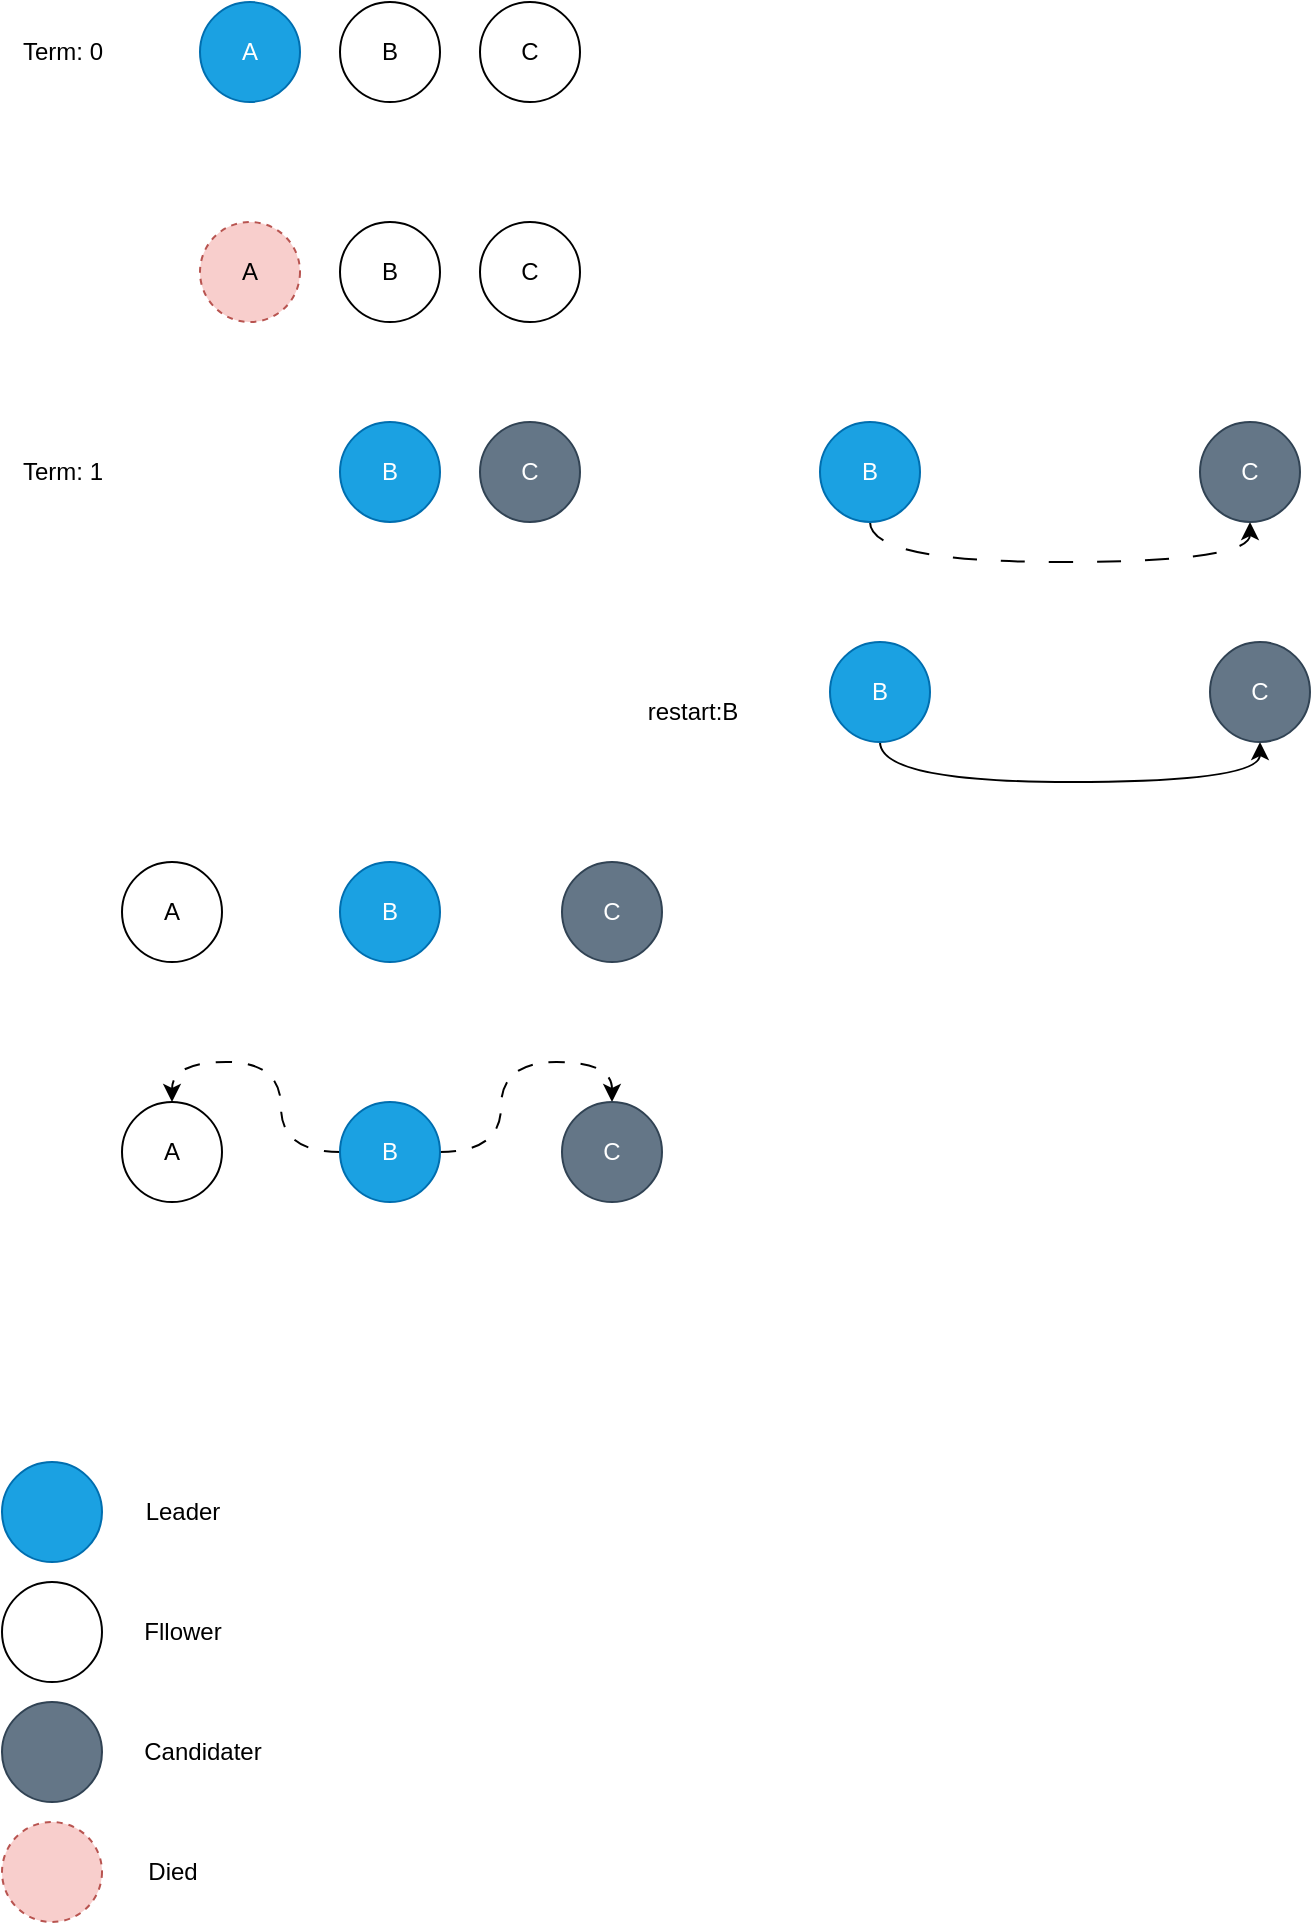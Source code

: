 <mxfile version="24.7.5">
  <diagram name="第 1 页" id="hQhPlllKWZ8or12XrppZ">
    <mxGraphModel dx="714" dy="418" grid="1" gridSize="10" guides="1" tooltips="1" connect="1" arrows="1" fold="1" page="1" pageScale="1" pageWidth="827" pageHeight="1169" math="0" shadow="0">
      <root>
        <mxCell id="0" />
        <mxCell id="1" parent="0" />
        <mxCell id="Al4xWxin7nZ0YrdE6kUw-1" value="A" style="ellipse;whiteSpace=wrap;html=1;aspect=fixed;fillColor=#1ba1e2;strokeColor=#006EAF;fontColor=#ffffff;" vertex="1" parent="1">
          <mxGeometry x="119" y="80" width="50" height="50" as="geometry" />
        </mxCell>
        <mxCell id="Al4xWxin7nZ0YrdE6kUw-2" value="B" style="ellipse;whiteSpace=wrap;html=1;aspect=fixed;" vertex="1" parent="1">
          <mxGeometry x="189" y="80" width="50" height="50" as="geometry" />
        </mxCell>
        <mxCell id="Al4xWxin7nZ0YrdE6kUw-3" value="C" style="ellipse;whiteSpace=wrap;html=1;aspect=fixed;" vertex="1" parent="1">
          <mxGeometry x="259" y="80" width="50" height="50" as="geometry" />
        </mxCell>
        <mxCell id="Al4xWxin7nZ0YrdE6kUw-5" value="A" style="ellipse;whiteSpace=wrap;html=1;aspect=fixed;fillColor=#f8cecc;strokeColor=#b85450;dashed=1;" vertex="1" parent="1">
          <mxGeometry x="119" y="190" width="50" height="50" as="geometry" />
        </mxCell>
        <mxCell id="Al4xWxin7nZ0YrdE6kUw-6" value="B" style="ellipse;whiteSpace=wrap;html=1;aspect=fixed;" vertex="1" parent="1">
          <mxGeometry x="189" y="190" width="50" height="50" as="geometry" />
        </mxCell>
        <mxCell id="Al4xWxin7nZ0YrdE6kUw-7" value="C" style="ellipse;whiteSpace=wrap;html=1;aspect=fixed;" vertex="1" parent="1">
          <mxGeometry x="259" y="190" width="50" height="50" as="geometry" />
        </mxCell>
        <mxCell id="Al4xWxin7nZ0YrdE6kUw-10" value="B" style="ellipse;whiteSpace=wrap;html=1;aspect=fixed;fillColor=#1ba1e2;fontColor=#ffffff;strokeColor=#006EAF;" vertex="1" parent="1">
          <mxGeometry x="189" y="290" width="50" height="50" as="geometry" />
        </mxCell>
        <mxCell id="Al4xWxin7nZ0YrdE6kUw-11" value="C" style="ellipse;whiteSpace=wrap;html=1;aspect=fixed;fillColor=#647687;fontColor=#ffffff;strokeColor=#314354;" vertex="1" parent="1">
          <mxGeometry x="259" y="290" width="50" height="50" as="geometry" />
        </mxCell>
        <mxCell id="Al4xWxin7nZ0YrdE6kUw-19" style="edgeStyle=orthogonalEdgeStyle;curved=1;rounded=0;orthogonalLoop=1;jettySize=auto;html=1;entryX=0.5;entryY=1;entryDx=0;entryDy=0;dashed=1;dashPattern=12 12;" edge="1" parent="1" source="Al4xWxin7nZ0YrdE6kUw-13" target="Al4xWxin7nZ0YrdE6kUw-15">
          <mxGeometry relative="1" as="geometry">
            <Array as="points">
              <mxPoint x="454" y="360" />
              <mxPoint x="644" y="360" />
            </Array>
          </mxGeometry>
        </mxCell>
        <mxCell id="Al4xWxin7nZ0YrdE6kUw-13" value="B" style="ellipse;whiteSpace=wrap;html=1;aspect=fixed;fillColor=#1ba1e2;fontColor=#ffffff;strokeColor=#006EAF;" vertex="1" parent="1">
          <mxGeometry x="429" y="290" width="50" height="50" as="geometry" />
        </mxCell>
        <mxCell id="Al4xWxin7nZ0YrdE6kUw-15" value="C" style="ellipse;whiteSpace=wrap;html=1;aspect=fixed;fillColor=#647687;fontColor=#ffffff;strokeColor=#314354;" vertex="1" parent="1">
          <mxGeometry x="619" y="290" width="50" height="50" as="geometry" />
        </mxCell>
        <mxCell id="Al4xWxin7nZ0YrdE6kUw-21" value="Term: 0" style="text;html=1;align=center;verticalAlign=middle;resizable=0;points=[];autosize=1;strokeColor=none;fillColor=none;" vertex="1" parent="1">
          <mxGeometry x="20" y="90" width="60" height="30" as="geometry" />
        </mxCell>
        <mxCell id="Al4xWxin7nZ0YrdE6kUw-22" value="Term: 1" style="text;html=1;align=center;verticalAlign=middle;resizable=0;points=[];autosize=1;strokeColor=none;fillColor=none;" vertex="1" parent="1">
          <mxGeometry x="20" y="300" width="60" height="30" as="geometry" />
        </mxCell>
        <mxCell id="Al4xWxin7nZ0YrdE6kUw-24" style="edgeStyle=orthogonalEdgeStyle;curved=1;rounded=0;orthogonalLoop=1;jettySize=auto;html=1;entryX=0.5;entryY=1;entryDx=0;entryDy=0;" edge="1" parent="1" source="Al4xWxin7nZ0YrdE6kUw-25" target="Al4xWxin7nZ0YrdE6kUw-27">
          <mxGeometry relative="1" as="geometry">
            <Array as="points">
              <mxPoint x="459" y="470" />
              <mxPoint x="649" y="470" />
            </Array>
          </mxGeometry>
        </mxCell>
        <mxCell id="Al4xWxin7nZ0YrdE6kUw-25" value="B" style="ellipse;whiteSpace=wrap;html=1;aspect=fixed;fillColor=#1ba1e2;fontColor=#ffffff;strokeColor=#006EAF;" vertex="1" parent="1">
          <mxGeometry x="434" y="400" width="50" height="50" as="geometry" />
        </mxCell>
        <mxCell id="Al4xWxin7nZ0YrdE6kUw-27" value="C" style="ellipse;whiteSpace=wrap;html=1;aspect=fixed;fillColor=#647687;fontColor=#ffffff;strokeColor=#314354;" vertex="1" parent="1">
          <mxGeometry x="624" y="400" width="50" height="50" as="geometry" />
        </mxCell>
        <mxCell id="Al4xWxin7nZ0YrdE6kUw-28" value="restart:B" style="text;html=1;align=center;verticalAlign=middle;resizable=0;points=[];autosize=1;strokeColor=none;fillColor=none;" vertex="1" parent="1">
          <mxGeometry x="330" y="420" width="70" height="30" as="geometry" />
        </mxCell>
        <mxCell id="Al4xWxin7nZ0YrdE6kUw-32" value="" style="ellipse;whiteSpace=wrap;html=1;aspect=fixed;fillColor=#1ba1e2;strokeColor=#006EAF;fontColor=#ffffff;" vertex="1" parent="1">
          <mxGeometry x="20" y="810" width="50" height="50" as="geometry" />
        </mxCell>
        <mxCell id="Al4xWxin7nZ0YrdE6kUw-33" value="Leader" style="text;html=1;align=center;verticalAlign=middle;resizable=0;points=[];autosize=1;strokeColor=none;fillColor=none;" vertex="1" parent="1">
          <mxGeometry x="80" y="820" width="60" height="30" as="geometry" />
        </mxCell>
        <mxCell id="Al4xWxin7nZ0YrdE6kUw-34" value="" style="ellipse;whiteSpace=wrap;html=1;aspect=fixed;" vertex="1" parent="1">
          <mxGeometry x="20" y="870" width="50" height="50" as="geometry" />
        </mxCell>
        <mxCell id="Al4xWxin7nZ0YrdE6kUw-35" value="Fllower" style="text;html=1;align=center;verticalAlign=middle;resizable=0;points=[];autosize=1;strokeColor=none;fillColor=none;" vertex="1" parent="1">
          <mxGeometry x="80" y="880" width="60" height="30" as="geometry" />
        </mxCell>
        <mxCell id="Al4xWxin7nZ0YrdE6kUw-36" value="" style="ellipse;whiteSpace=wrap;html=1;aspect=fixed;fillColor=#f8cecc;strokeColor=#b85450;dashed=1;" vertex="1" parent="1">
          <mxGeometry x="20" y="990" width="50" height="50" as="geometry" />
        </mxCell>
        <mxCell id="Al4xWxin7nZ0YrdE6kUw-37" value="Died" style="text;html=1;align=center;verticalAlign=middle;resizable=0;points=[];autosize=1;strokeColor=none;fillColor=none;" vertex="1" parent="1">
          <mxGeometry x="80" y="1000" width="50" height="30" as="geometry" />
        </mxCell>
        <mxCell id="Al4xWxin7nZ0YrdE6kUw-38" value="" style="ellipse;whiteSpace=wrap;html=1;aspect=fixed;fillColor=#647687;fontColor=#ffffff;strokeColor=#314354;" vertex="1" parent="1">
          <mxGeometry x="20" y="930" width="50" height="50" as="geometry" />
        </mxCell>
        <mxCell id="Al4xWxin7nZ0YrdE6kUw-39" value="Candidater" style="text;html=1;align=center;verticalAlign=middle;resizable=0;points=[];autosize=1;strokeColor=none;fillColor=none;" vertex="1" parent="1">
          <mxGeometry x="80" y="940" width="80" height="30" as="geometry" />
        </mxCell>
        <mxCell id="Al4xWxin7nZ0YrdE6kUw-40" value="B" style="ellipse;whiteSpace=wrap;html=1;aspect=fixed;fillColor=#1ba1e2;fontColor=#ffffff;strokeColor=#006EAF;" vertex="1" parent="1">
          <mxGeometry x="189" y="510" width="50" height="50" as="geometry" />
        </mxCell>
        <mxCell id="Al4xWxin7nZ0YrdE6kUw-41" value="C" style="ellipse;whiteSpace=wrap;html=1;aspect=fixed;fillColor=#647687;fontColor=#ffffff;strokeColor=#314354;" vertex="1" parent="1">
          <mxGeometry x="300" y="510" width="50" height="50" as="geometry" />
        </mxCell>
        <mxCell id="Al4xWxin7nZ0YrdE6kUw-42" value="A" style="ellipse;whiteSpace=wrap;html=1;aspect=fixed;" vertex="1" parent="1">
          <mxGeometry x="80" y="510" width="50" height="50" as="geometry" />
        </mxCell>
        <mxCell id="Al4xWxin7nZ0YrdE6kUw-46" style="edgeStyle=orthogonalEdgeStyle;curved=1;rounded=0;orthogonalLoop=1;jettySize=auto;html=1;entryX=0.5;entryY=0;entryDx=0;entryDy=0;dashed=1;dashPattern=8 8;" edge="1" parent="1" source="Al4xWxin7nZ0YrdE6kUw-43" target="Al4xWxin7nZ0YrdE6kUw-45">
          <mxGeometry relative="1" as="geometry" />
        </mxCell>
        <mxCell id="Al4xWxin7nZ0YrdE6kUw-47" style="edgeStyle=orthogonalEdgeStyle;curved=1;rounded=0;orthogonalLoop=1;jettySize=auto;html=1;entryX=0.5;entryY=0;entryDx=0;entryDy=0;dashed=1;dashPattern=8 8;" edge="1" parent="1" source="Al4xWxin7nZ0YrdE6kUw-43" target="Al4xWxin7nZ0YrdE6kUw-44">
          <mxGeometry relative="1" as="geometry" />
        </mxCell>
        <mxCell id="Al4xWxin7nZ0YrdE6kUw-43" value="B" style="ellipse;whiteSpace=wrap;html=1;aspect=fixed;fillColor=#1ba1e2;fontColor=#ffffff;strokeColor=#006EAF;" vertex="1" parent="1">
          <mxGeometry x="189" y="630" width="50" height="50" as="geometry" />
        </mxCell>
        <mxCell id="Al4xWxin7nZ0YrdE6kUw-44" value="C" style="ellipse;whiteSpace=wrap;html=1;aspect=fixed;fillColor=#647687;fontColor=#ffffff;strokeColor=#314354;" vertex="1" parent="1">
          <mxGeometry x="300" y="630" width="50" height="50" as="geometry" />
        </mxCell>
        <mxCell id="Al4xWxin7nZ0YrdE6kUw-45" value="A" style="ellipse;whiteSpace=wrap;html=1;aspect=fixed;" vertex="1" parent="1">
          <mxGeometry x="80" y="630" width="50" height="50" as="geometry" />
        </mxCell>
      </root>
    </mxGraphModel>
  </diagram>
</mxfile>
